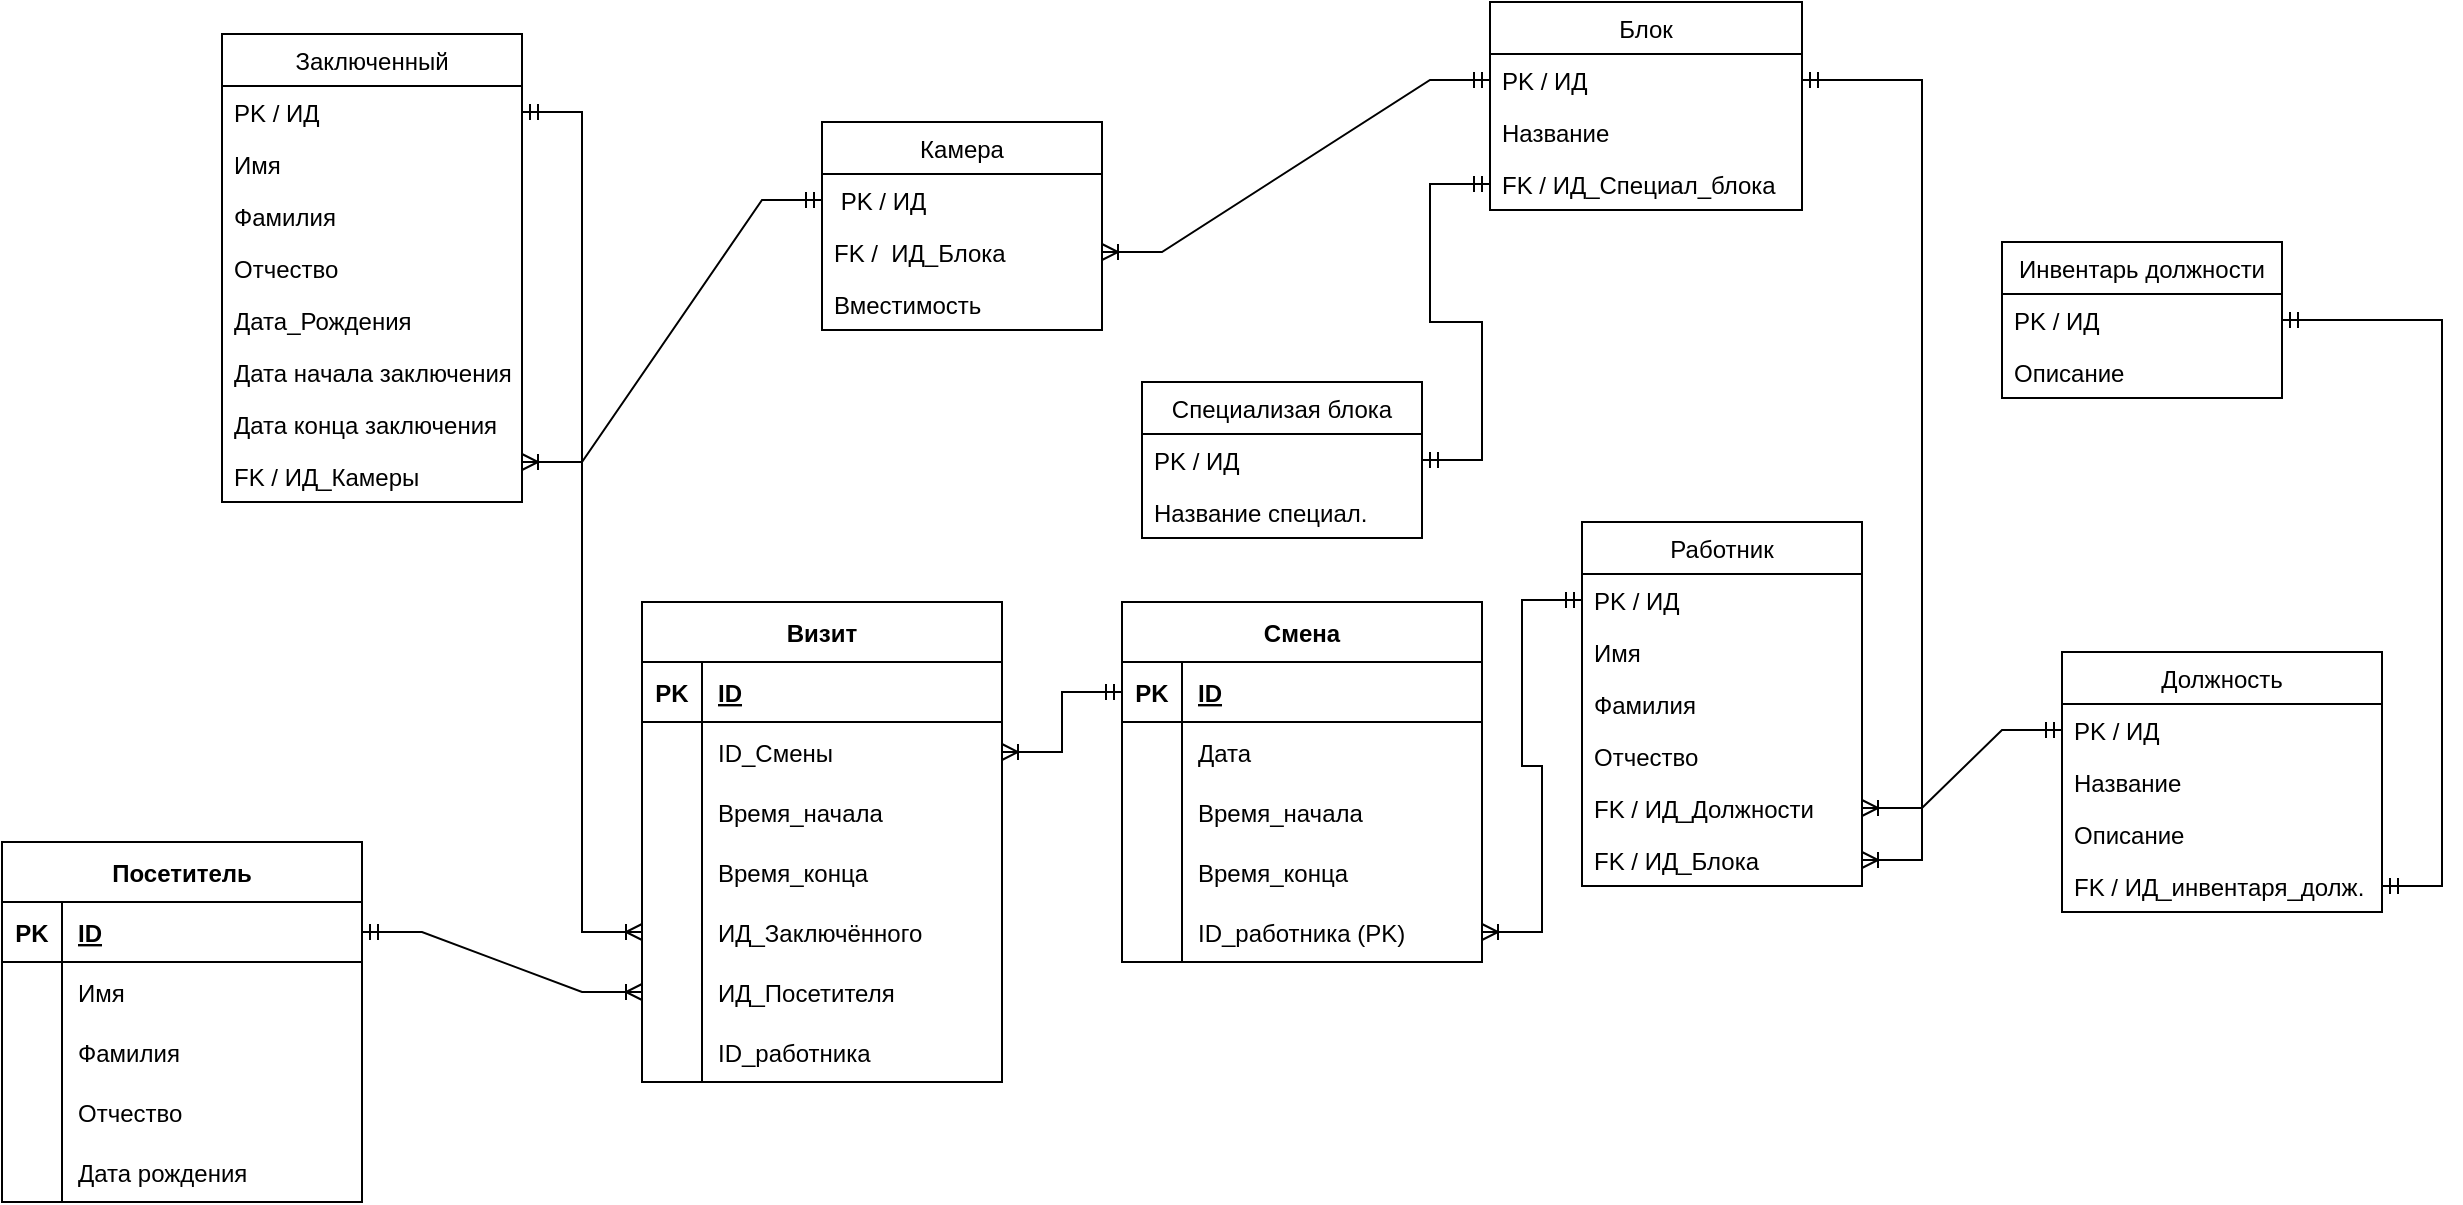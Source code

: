 <mxfile version="20.5.1" type="github">
  <diagram id="WT0sjic8tispdIQErQ8i" name="Страница 1">
    <mxGraphModel dx="2249" dy="762" grid="1" gridSize="10" guides="1" tooltips="1" connect="1" arrows="1" fold="1" page="1" pageScale="1" pageWidth="827" pageHeight="1169" background="none" math="0" shadow="0">
      <root>
        <mxCell id="0" />
        <mxCell id="1" parent="0" />
        <mxCell id="j4HTLfi-MAKwQ2bWXYwf-2" value="Заключенный" style="swimlane;fontStyle=0;childLayout=stackLayout;horizontal=1;startSize=26;fillColor=none;horizontalStack=0;resizeParent=1;resizeParentMax=0;resizeLast=0;collapsible=1;marginBottom=0;" parent="1" vertex="1">
          <mxGeometry x="-220" y="36" width="150" height="234" as="geometry" />
        </mxCell>
        <mxCell id="j4HTLfi-MAKwQ2bWXYwf-3" value="PK / ИД" style="text;strokeColor=none;fillColor=none;align=left;verticalAlign=top;spacingLeft=4;spacingRight=4;overflow=hidden;rotatable=0;points=[[0,0.5],[1,0.5]];portConstraint=eastwest;" parent="j4HTLfi-MAKwQ2bWXYwf-2" vertex="1">
          <mxGeometry y="26" width="150" height="26" as="geometry" />
        </mxCell>
        <mxCell id="j4HTLfi-MAKwQ2bWXYwf-4" value="Имя" style="text;strokeColor=none;fillColor=none;align=left;verticalAlign=top;spacingLeft=4;spacingRight=4;overflow=hidden;rotatable=0;points=[[0,0.5],[1,0.5]];portConstraint=eastwest;" parent="j4HTLfi-MAKwQ2bWXYwf-2" vertex="1">
          <mxGeometry y="52" width="150" height="26" as="geometry" />
        </mxCell>
        <mxCell id="j4HTLfi-MAKwQ2bWXYwf-5" value="Фамилия" style="text;strokeColor=none;fillColor=none;align=left;verticalAlign=top;spacingLeft=4;spacingRight=4;overflow=hidden;rotatable=0;points=[[0,0.5],[1,0.5]];portConstraint=eastwest;" parent="j4HTLfi-MAKwQ2bWXYwf-2" vertex="1">
          <mxGeometry y="78" width="150" height="26" as="geometry" />
        </mxCell>
        <mxCell id="KTFpO63f1javB4G6jrA_-49" value="Отчество" style="text;strokeColor=none;fillColor=none;align=left;verticalAlign=top;spacingLeft=4;spacingRight=4;overflow=hidden;rotatable=0;points=[[0,0.5],[1,0.5]];portConstraint=eastwest;" vertex="1" parent="j4HTLfi-MAKwQ2bWXYwf-2">
          <mxGeometry y="104" width="150" height="26" as="geometry" />
        </mxCell>
        <mxCell id="j4HTLfi-MAKwQ2bWXYwf-6" value="Дата_Рождения" style="text;strokeColor=none;fillColor=none;align=left;verticalAlign=top;spacingLeft=4;spacingRight=4;overflow=hidden;rotatable=0;points=[[0,0.5],[1,0.5]];portConstraint=eastwest;" parent="j4HTLfi-MAKwQ2bWXYwf-2" vertex="1">
          <mxGeometry y="130" width="150" height="26" as="geometry" />
        </mxCell>
        <mxCell id="j4HTLfi-MAKwQ2bWXYwf-7" value="Дата начала заключения" style="text;strokeColor=none;fillColor=none;align=left;verticalAlign=top;spacingLeft=4;spacingRight=4;overflow=hidden;rotatable=0;points=[[0,0.5],[1,0.5]];portConstraint=eastwest;" parent="j4HTLfi-MAKwQ2bWXYwf-2" vertex="1">
          <mxGeometry y="156" width="150" height="26" as="geometry" />
        </mxCell>
        <mxCell id="j4HTLfi-MAKwQ2bWXYwf-8" value="Дата конца заключения" style="text;strokeColor=none;fillColor=none;align=left;verticalAlign=top;spacingLeft=4;spacingRight=4;overflow=hidden;rotatable=0;points=[[0,0.5],[1,0.5]];portConstraint=eastwest;" parent="j4HTLfi-MAKwQ2bWXYwf-2" vertex="1">
          <mxGeometry y="182" width="150" height="26" as="geometry" />
        </mxCell>
        <mxCell id="j4HTLfi-MAKwQ2bWXYwf-17" value="FK / ИД_Камеры" style="text;strokeColor=none;fillColor=none;align=left;verticalAlign=top;spacingLeft=4;spacingRight=4;overflow=hidden;rotatable=0;points=[[0,0.5],[1,0.5]];portConstraint=eastwest;" parent="j4HTLfi-MAKwQ2bWXYwf-2" vertex="1">
          <mxGeometry y="208" width="150" height="26" as="geometry" />
        </mxCell>
        <mxCell id="j4HTLfi-MAKwQ2bWXYwf-9" value="Работник" style="swimlane;fontStyle=0;childLayout=stackLayout;horizontal=1;startSize=26;fillColor=none;horizontalStack=0;resizeParent=1;resizeParentMax=0;resizeLast=0;collapsible=1;marginBottom=0;" parent="1" vertex="1">
          <mxGeometry x="460" y="280" width="140" height="182" as="geometry" />
        </mxCell>
        <mxCell id="j4HTLfi-MAKwQ2bWXYwf-10" value="PK / ИД" style="text;strokeColor=none;fillColor=none;align=left;verticalAlign=top;spacingLeft=4;spacingRight=4;overflow=hidden;rotatable=0;points=[[0,0.5],[1,0.5]];portConstraint=eastwest;" parent="j4HTLfi-MAKwQ2bWXYwf-9" vertex="1">
          <mxGeometry y="26" width="140" height="26" as="geometry" />
        </mxCell>
        <mxCell id="KTFpO63f1javB4G6jrA_-6" value="Имя" style="text;strokeColor=none;fillColor=none;align=left;verticalAlign=top;spacingLeft=4;spacingRight=4;overflow=hidden;rotatable=0;points=[[0,0.5],[1,0.5]];portConstraint=eastwest;" vertex="1" parent="j4HTLfi-MAKwQ2bWXYwf-9">
          <mxGeometry y="52" width="140" height="26" as="geometry" />
        </mxCell>
        <mxCell id="KTFpO63f1javB4G6jrA_-24" value="Фамилия" style="text;strokeColor=none;fillColor=none;align=left;verticalAlign=top;spacingLeft=4;spacingRight=4;overflow=hidden;rotatable=0;points=[[0,0.5],[1,0.5]];portConstraint=eastwest;" vertex="1" parent="j4HTLfi-MAKwQ2bWXYwf-9">
          <mxGeometry y="78" width="140" height="26" as="geometry" />
        </mxCell>
        <mxCell id="KTFpO63f1javB4G6jrA_-50" value="Отчество" style="text;strokeColor=none;fillColor=none;align=left;verticalAlign=top;spacingLeft=4;spacingRight=4;overflow=hidden;rotatable=0;points=[[0,0.5],[1,0.5]];portConstraint=eastwest;" vertex="1" parent="j4HTLfi-MAKwQ2bWXYwf-9">
          <mxGeometry y="104" width="140" height="26" as="geometry" />
        </mxCell>
        <mxCell id="KTFpO63f1javB4G6jrA_-26" value="FK / ИД_Должности" style="text;strokeColor=none;fillColor=none;align=left;verticalAlign=top;spacingLeft=4;spacingRight=4;overflow=hidden;rotatable=0;points=[[0,0.5],[1,0.5]];portConstraint=eastwest;" vertex="1" parent="j4HTLfi-MAKwQ2bWXYwf-9">
          <mxGeometry y="130" width="140" height="26" as="geometry" />
        </mxCell>
        <mxCell id="KTFpO63f1javB4G6jrA_-42" value="FK / ИД_Блока" style="text;strokeColor=none;fillColor=none;align=left;verticalAlign=top;spacingLeft=4;spacingRight=4;overflow=hidden;rotatable=0;points=[[0,0.5],[1,0.5]];portConstraint=eastwest;" vertex="1" parent="j4HTLfi-MAKwQ2bWXYwf-9">
          <mxGeometry y="156" width="140" height="26" as="geometry" />
        </mxCell>
        <mxCell id="KTFpO63f1javB4G6jrA_-1" value="Камера" style="swimlane;fontStyle=0;childLayout=stackLayout;horizontal=1;startSize=26;fillColor=none;horizontalStack=0;resizeParent=1;resizeParentMax=0;resizeLast=0;collapsible=1;marginBottom=0;" vertex="1" parent="1">
          <mxGeometry x="80" y="80" width="140" height="104" as="geometry" />
        </mxCell>
        <mxCell id="KTFpO63f1javB4G6jrA_-2" value=" PK / ИД" style="text;strokeColor=none;fillColor=none;align=left;verticalAlign=top;spacingLeft=4;spacingRight=4;overflow=hidden;rotatable=0;points=[[0,0.5],[1,0.5]];portConstraint=eastwest;" vertex="1" parent="KTFpO63f1javB4G6jrA_-1">
          <mxGeometry y="26" width="140" height="26" as="geometry" />
        </mxCell>
        <mxCell id="KTFpO63f1javB4G6jrA_-3" value="FK /  ИД_Блока" style="text;strokeColor=none;fillColor=none;align=left;verticalAlign=top;spacingLeft=4;spacingRight=4;overflow=hidden;rotatable=0;points=[[0,0.5],[1,0.5]];portConstraint=eastwest;" vertex="1" parent="KTFpO63f1javB4G6jrA_-1">
          <mxGeometry y="52" width="140" height="26" as="geometry" />
        </mxCell>
        <mxCell id="KTFpO63f1javB4G6jrA_-5" value="Вместимость" style="text;strokeColor=none;fillColor=none;align=left;verticalAlign=top;spacingLeft=4;spacingRight=4;overflow=hidden;rotatable=0;points=[[0,0.5],[1,0.5]];portConstraint=eastwest;" vertex="1" parent="KTFpO63f1javB4G6jrA_-1">
          <mxGeometry y="78" width="140" height="26" as="geometry" />
        </mxCell>
        <mxCell id="KTFpO63f1javB4G6jrA_-13" value="Специализая блока" style="swimlane;fontStyle=0;childLayout=stackLayout;horizontal=1;startSize=26;fillColor=none;horizontalStack=0;resizeParent=1;resizeParentMax=0;resizeLast=0;collapsible=1;marginBottom=0;" vertex="1" parent="1">
          <mxGeometry x="240" y="210" width="140" height="78" as="geometry" />
        </mxCell>
        <mxCell id="KTFpO63f1javB4G6jrA_-14" value="PK / ИД" style="text;strokeColor=none;fillColor=none;align=left;verticalAlign=top;spacingLeft=4;spacingRight=4;overflow=hidden;rotatable=0;points=[[0,0.5],[1,0.5]];portConstraint=eastwest;" vertex="1" parent="KTFpO63f1javB4G6jrA_-13">
          <mxGeometry y="26" width="140" height="26" as="geometry" />
        </mxCell>
        <mxCell id="KTFpO63f1javB4G6jrA_-15" value="Название специал." style="text;strokeColor=none;fillColor=none;align=left;verticalAlign=top;spacingLeft=4;spacingRight=4;overflow=hidden;rotatable=0;points=[[0,0.5],[1,0.5]];portConstraint=eastwest;" vertex="1" parent="KTFpO63f1javB4G6jrA_-13">
          <mxGeometry y="52" width="140" height="26" as="geometry" />
        </mxCell>
        <mxCell id="KTFpO63f1javB4G6jrA_-17" value="Блок" style="swimlane;fontStyle=0;childLayout=stackLayout;horizontal=1;startSize=26;fillColor=none;horizontalStack=0;resizeParent=1;resizeParentMax=0;resizeLast=0;collapsible=1;marginBottom=0;" vertex="1" parent="1">
          <mxGeometry x="414" y="20" width="156" height="104" as="geometry" />
        </mxCell>
        <mxCell id="KTFpO63f1javB4G6jrA_-18" value="PK / ИД" style="text;strokeColor=none;fillColor=none;align=left;verticalAlign=top;spacingLeft=4;spacingRight=4;overflow=hidden;rotatable=0;points=[[0,0.5],[1,0.5]];portConstraint=eastwest;" vertex="1" parent="KTFpO63f1javB4G6jrA_-17">
          <mxGeometry y="26" width="156" height="26" as="geometry" />
        </mxCell>
        <mxCell id="KTFpO63f1javB4G6jrA_-19" value="Название" style="text;strokeColor=none;fillColor=none;align=left;verticalAlign=top;spacingLeft=4;spacingRight=4;overflow=hidden;rotatable=0;points=[[0,0.5],[1,0.5]];portConstraint=eastwest;" vertex="1" parent="KTFpO63f1javB4G6jrA_-17">
          <mxGeometry y="52" width="156" height="26" as="geometry" />
        </mxCell>
        <mxCell id="KTFpO63f1javB4G6jrA_-20" value="FK / ИД_Специал_блока" style="text;strokeColor=none;fillColor=none;align=left;verticalAlign=top;spacingLeft=4;spacingRight=4;overflow=hidden;rotatable=0;points=[[0,0.5],[1,0.5]];portConstraint=eastwest;" vertex="1" parent="KTFpO63f1javB4G6jrA_-17">
          <mxGeometry y="78" width="156" height="26" as="geometry" />
        </mxCell>
        <mxCell id="KTFpO63f1javB4G6jrA_-27" value="Должность" style="swimlane;fontStyle=0;childLayout=stackLayout;horizontal=1;startSize=26;fillColor=none;horizontalStack=0;resizeParent=1;resizeParentMax=0;resizeLast=0;collapsible=1;marginBottom=0;" vertex="1" parent="1">
          <mxGeometry x="700" y="345" width="160" height="130" as="geometry" />
        </mxCell>
        <mxCell id="KTFpO63f1javB4G6jrA_-28" value="PK / ИД" style="text;strokeColor=none;fillColor=none;align=left;verticalAlign=top;spacingLeft=4;spacingRight=4;overflow=hidden;rotatable=0;points=[[0,0.5],[1,0.5]];portConstraint=eastwest;" vertex="1" parent="KTFpO63f1javB4G6jrA_-27">
          <mxGeometry y="26" width="160" height="26" as="geometry" />
        </mxCell>
        <mxCell id="KTFpO63f1javB4G6jrA_-29" value="Название" style="text;strokeColor=none;fillColor=none;align=left;verticalAlign=top;spacingLeft=4;spacingRight=4;overflow=hidden;rotatable=0;points=[[0,0.5],[1,0.5]];portConstraint=eastwest;" vertex="1" parent="KTFpO63f1javB4G6jrA_-27">
          <mxGeometry y="52" width="160" height="26" as="geometry" />
        </mxCell>
        <mxCell id="KTFpO63f1javB4G6jrA_-30" value="Описание" style="text;strokeColor=none;fillColor=none;align=left;verticalAlign=top;spacingLeft=4;spacingRight=4;overflow=hidden;rotatable=0;points=[[0,0.5],[1,0.5]];portConstraint=eastwest;" vertex="1" parent="KTFpO63f1javB4G6jrA_-27">
          <mxGeometry y="78" width="160" height="26" as="geometry" />
        </mxCell>
        <mxCell id="KTFpO63f1javB4G6jrA_-31" value="FK / ИД_инвентаря_долж." style="text;strokeColor=none;fillColor=none;align=left;verticalAlign=top;spacingLeft=4;spacingRight=4;overflow=hidden;rotatable=0;points=[[0,0.5],[1,0.5]];portConstraint=eastwest;" vertex="1" parent="KTFpO63f1javB4G6jrA_-27">
          <mxGeometry y="104" width="160" height="26" as="geometry" />
        </mxCell>
        <mxCell id="KTFpO63f1javB4G6jrA_-32" value="Инвентарь должности" style="swimlane;fontStyle=0;childLayout=stackLayout;horizontal=1;startSize=26;fillColor=none;horizontalStack=0;resizeParent=1;resizeParentMax=0;resizeLast=0;collapsible=1;marginBottom=0;" vertex="1" parent="1">
          <mxGeometry x="670" y="140" width="140" height="78" as="geometry" />
        </mxCell>
        <mxCell id="KTFpO63f1javB4G6jrA_-33" value="PK / ИД" style="text;strokeColor=none;fillColor=none;align=left;verticalAlign=top;spacingLeft=4;spacingRight=4;overflow=hidden;rotatable=0;points=[[0,0.5],[1,0.5]];portConstraint=eastwest;" vertex="1" parent="KTFpO63f1javB4G6jrA_-32">
          <mxGeometry y="26" width="140" height="26" as="geometry" />
        </mxCell>
        <mxCell id="KTFpO63f1javB4G6jrA_-34" value="Описание" style="text;strokeColor=none;fillColor=none;align=left;verticalAlign=top;spacingLeft=4;spacingRight=4;overflow=hidden;rotatable=0;points=[[0,0.5],[1,0.5]];portConstraint=eastwest;" vertex="1" parent="KTFpO63f1javB4G6jrA_-32">
          <mxGeometry y="52" width="140" height="26" as="geometry" />
        </mxCell>
        <mxCell id="KTFpO63f1javB4G6jrA_-39" value="" style="edgeStyle=entityRelationEdgeStyle;fontSize=12;html=1;endArrow=ERmandOne;startArrow=ERmandOne;rounded=0;entryX=1;entryY=0.5;entryDx=0;entryDy=0;" edge="1" parent="1" source="KTFpO63f1javB4G6jrA_-20" target="KTFpO63f1javB4G6jrA_-14">
          <mxGeometry width="100" height="100" relative="1" as="geometry">
            <mxPoint x="300" y="420" as="sourcePoint" />
            <mxPoint x="400" y="320" as="targetPoint" />
          </mxGeometry>
        </mxCell>
        <mxCell id="KTFpO63f1javB4G6jrA_-41" value="" style="edgeStyle=entityRelationEdgeStyle;fontSize=12;html=1;endArrow=ERmandOne;startArrow=ERmandOne;rounded=0;" edge="1" parent="1" source="KTFpO63f1javB4G6jrA_-33" target="KTFpO63f1javB4G6jrA_-31">
          <mxGeometry width="100" height="100" relative="1" as="geometry">
            <mxPoint x="690" y="360" as="sourcePoint" />
            <mxPoint x="790" y="260" as="targetPoint" />
          </mxGeometry>
        </mxCell>
        <mxCell id="KTFpO63f1javB4G6jrA_-52" value="" style="edgeStyle=entityRelationEdgeStyle;fontSize=12;html=1;endArrow=ERoneToMany;startArrow=ERmandOne;rounded=0;entryX=1;entryY=0.5;entryDx=0;entryDy=0;exitX=0;exitY=0.5;exitDx=0;exitDy=0;" edge="1" parent="1" source="KTFpO63f1javB4G6jrA_-18" target="KTFpO63f1javB4G6jrA_-3">
          <mxGeometry width="100" height="100" relative="1" as="geometry">
            <mxPoint x="410" y="60" as="sourcePoint" />
            <mxPoint x="510" y="-40" as="targetPoint" />
          </mxGeometry>
        </mxCell>
        <mxCell id="KTFpO63f1javB4G6jrA_-54" value="" style="edgeStyle=entityRelationEdgeStyle;fontSize=12;html=1;endArrow=ERoneToMany;startArrow=ERmandOne;rounded=0;" edge="1" parent="1" source="KTFpO63f1javB4G6jrA_-28" target="KTFpO63f1javB4G6jrA_-26">
          <mxGeometry width="100" height="100" relative="1" as="geometry">
            <mxPoint x="724" y="370" as="sourcePoint" />
            <mxPoint x="650" y="416" as="targetPoint" />
          </mxGeometry>
        </mxCell>
        <mxCell id="KTFpO63f1javB4G6jrA_-55" value="" style="edgeStyle=entityRelationEdgeStyle;fontSize=12;html=1;endArrow=ERoneToMany;startArrow=ERmandOne;rounded=0;" edge="1" parent="1" source="KTFpO63f1javB4G6jrA_-18" target="KTFpO63f1javB4G6jrA_-42">
          <mxGeometry width="100" height="100" relative="1" as="geometry">
            <mxPoint x="750" y="288" as="sourcePoint" />
            <mxPoint x="670" y="530.0" as="targetPoint" />
          </mxGeometry>
        </mxCell>
        <mxCell id="KTFpO63f1javB4G6jrA_-56" value="" style="edgeStyle=entityRelationEdgeStyle;fontSize=12;html=1;endArrow=ERoneToMany;startArrow=ERmandOne;rounded=0;entryX=1;entryY=0.231;entryDx=0;entryDy=0;exitX=0;exitY=0.5;exitDx=0;exitDy=0;entryPerimeter=0;" edge="1" parent="1" source="KTFpO63f1javB4G6jrA_-2" target="j4HTLfi-MAKwQ2bWXYwf-17">
          <mxGeometry width="100" height="100" relative="1" as="geometry">
            <mxPoint x="234" y="330" as="sourcePoint" />
            <mxPoint x="160" y="376" as="targetPoint" />
          </mxGeometry>
        </mxCell>
        <mxCell id="KTFpO63f1javB4G6jrA_-57" value="Смена" style="shape=table;startSize=30;container=1;collapsible=1;childLayout=tableLayout;fixedRows=1;rowLines=0;fontStyle=1;align=center;resizeLast=1;" vertex="1" parent="1">
          <mxGeometry x="230" y="320" width="180" height="180" as="geometry" />
        </mxCell>
        <mxCell id="KTFpO63f1javB4G6jrA_-58" value="" style="shape=tableRow;horizontal=0;startSize=0;swimlaneHead=0;swimlaneBody=0;fillColor=none;collapsible=0;dropTarget=0;points=[[0,0.5],[1,0.5]];portConstraint=eastwest;top=0;left=0;right=0;bottom=1;" vertex="1" parent="KTFpO63f1javB4G6jrA_-57">
          <mxGeometry y="30" width="180" height="30" as="geometry" />
        </mxCell>
        <mxCell id="KTFpO63f1javB4G6jrA_-59" value="PK" style="shape=partialRectangle;connectable=0;fillColor=none;top=0;left=0;bottom=0;right=0;fontStyle=1;overflow=hidden;" vertex="1" parent="KTFpO63f1javB4G6jrA_-58">
          <mxGeometry width="30" height="30" as="geometry">
            <mxRectangle width="30" height="30" as="alternateBounds" />
          </mxGeometry>
        </mxCell>
        <mxCell id="KTFpO63f1javB4G6jrA_-60" value="ID" style="shape=partialRectangle;connectable=0;fillColor=none;top=0;left=0;bottom=0;right=0;align=left;spacingLeft=6;fontStyle=5;overflow=hidden;" vertex="1" parent="KTFpO63f1javB4G6jrA_-58">
          <mxGeometry x="30" width="150" height="30" as="geometry">
            <mxRectangle width="150" height="30" as="alternateBounds" />
          </mxGeometry>
        </mxCell>
        <mxCell id="KTFpO63f1javB4G6jrA_-61" value="" style="shape=tableRow;horizontal=0;startSize=0;swimlaneHead=0;swimlaneBody=0;fillColor=none;collapsible=0;dropTarget=0;points=[[0,0.5],[1,0.5]];portConstraint=eastwest;top=0;left=0;right=0;bottom=0;" vertex="1" parent="KTFpO63f1javB4G6jrA_-57">
          <mxGeometry y="60" width="180" height="30" as="geometry" />
        </mxCell>
        <mxCell id="KTFpO63f1javB4G6jrA_-62" value="" style="shape=partialRectangle;connectable=0;fillColor=none;top=0;left=0;bottom=0;right=0;editable=1;overflow=hidden;" vertex="1" parent="KTFpO63f1javB4G6jrA_-61">
          <mxGeometry width="30" height="30" as="geometry">
            <mxRectangle width="30" height="30" as="alternateBounds" />
          </mxGeometry>
        </mxCell>
        <mxCell id="KTFpO63f1javB4G6jrA_-63" value="Дата" style="shape=partialRectangle;connectable=0;fillColor=none;top=0;left=0;bottom=0;right=0;align=left;spacingLeft=6;overflow=hidden;" vertex="1" parent="KTFpO63f1javB4G6jrA_-61">
          <mxGeometry x="30" width="150" height="30" as="geometry">
            <mxRectangle width="150" height="30" as="alternateBounds" />
          </mxGeometry>
        </mxCell>
        <mxCell id="KTFpO63f1javB4G6jrA_-84" value="" style="shape=tableRow;horizontal=0;startSize=0;swimlaneHead=0;swimlaneBody=0;fillColor=none;collapsible=0;dropTarget=0;points=[[0,0.5],[1,0.5]];portConstraint=eastwest;top=0;left=0;right=0;bottom=0;" vertex="1" parent="KTFpO63f1javB4G6jrA_-57">
          <mxGeometry y="90" width="180" height="30" as="geometry" />
        </mxCell>
        <mxCell id="KTFpO63f1javB4G6jrA_-85" value="" style="shape=partialRectangle;connectable=0;fillColor=none;top=0;left=0;bottom=0;right=0;editable=1;overflow=hidden;" vertex="1" parent="KTFpO63f1javB4G6jrA_-84">
          <mxGeometry width="30" height="30" as="geometry">
            <mxRectangle width="30" height="30" as="alternateBounds" />
          </mxGeometry>
        </mxCell>
        <mxCell id="KTFpO63f1javB4G6jrA_-86" value="Время_начала" style="shape=partialRectangle;connectable=0;fillColor=none;top=0;left=0;bottom=0;right=0;align=left;spacingLeft=6;overflow=hidden;" vertex="1" parent="KTFpO63f1javB4G6jrA_-84">
          <mxGeometry x="30" width="150" height="30" as="geometry">
            <mxRectangle width="150" height="30" as="alternateBounds" />
          </mxGeometry>
        </mxCell>
        <mxCell id="KTFpO63f1javB4G6jrA_-64" value="" style="shape=tableRow;horizontal=0;startSize=0;swimlaneHead=0;swimlaneBody=0;fillColor=none;collapsible=0;dropTarget=0;points=[[0,0.5],[1,0.5]];portConstraint=eastwest;top=0;left=0;right=0;bottom=0;" vertex="1" parent="KTFpO63f1javB4G6jrA_-57">
          <mxGeometry y="120" width="180" height="30" as="geometry" />
        </mxCell>
        <mxCell id="KTFpO63f1javB4G6jrA_-65" value="" style="shape=partialRectangle;connectable=0;fillColor=none;top=0;left=0;bottom=0;right=0;editable=1;overflow=hidden;" vertex="1" parent="KTFpO63f1javB4G6jrA_-64">
          <mxGeometry width="30" height="30" as="geometry">
            <mxRectangle width="30" height="30" as="alternateBounds" />
          </mxGeometry>
        </mxCell>
        <mxCell id="KTFpO63f1javB4G6jrA_-66" value="Время_конца" style="shape=partialRectangle;connectable=0;fillColor=none;top=0;left=0;bottom=0;right=0;align=left;spacingLeft=6;overflow=hidden;" vertex="1" parent="KTFpO63f1javB4G6jrA_-64">
          <mxGeometry x="30" width="150" height="30" as="geometry">
            <mxRectangle width="150" height="30" as="alternateBounds" />
          </mxGeometry>
        </mxCell>
        <mxCell id="KTFpO63f1javB4G6jrA_-67" value="" style="shape=tableRow;horizontal=0;startSize=0;swimlaneHead=0;swimlaneBody=0;fillColor=none;collapsible=0;dropTarget=0;points=[[0,0.5],[1,0.5]];portConstraint=eastwest;top=0;left=0;right=0;bottom=0;" vertex="1" parent="KTFpO63f1javB4G6jrA_-57">
          <mxGeometry y="150" width="180" height="30" as="geometry" />
        </mxCell>
        <mxCell id="KTFpO63f1javB4G6jrA_-68" value="" style="shape=partialRectangle;connectable=0;fillColor=none;top=0;left=0;bottom=0;right=0;editable=1;overflow=hidden;" vertex="1" parent="KTFpO63f1javB4G6jrA_-67">
          <mxGeometry width="30" height="30" as="geometry">
            <mxRectangle width="30" height="30" as="alternateBounds" />
          </mxGeometry>
        </mxCell>
        <mxCell id="KTFpO63f1javB4G6jrA_-69" value="ID_работника (PK)" style="shape=partialRectangle;connectable=0;fillColor=none;top=0;left=0;bottom=0;right=0;align=left;spacingLeft=6;overflow=hidden;" vertex="1" parent="KTFpO63f1javB4G6jrA_-67">
          <mxGeometry x="30" width="150" height="30" as="geometry">
            <mxRectangle width="150" height="30" as="alternateBounds" />
          </mxGeometry>
        </mxCell>
        <mxCell id="KTFpO63f1javB4G6jrA_-71" value="Визит" style="shape=table;startSize=30;container=1;collapsible=1;childLayout=tableLayout;fixedRows=1;rowLines=0;fontStyle=1;align=center;resizeLast=1;" vertex="1" parent="1">
          <mxGeometry x="-10" y="320" width="180" height="240" as="geometry" />
        </mxCell>
        <mxCell id="KTFpO63f1javB4G6jrA_-72" value="" style="shape=tableRow;horizontal=0;startSize=0;swimlaneHead=0;swimlaneBody=0;fillColor=none;collapsible=0;dropTarget=0;points=[[0,0.5],[1,0.5]];portConstraint=eastwest;top=0;left=0;right=0;bottom=1;" vertex="1" parent="KTFpO63f1javB4G6jrA_-71">
          <mxGeometry y="30" width="180" height="30" as="geometry" />
        </mxCell>
        <mxCell id="KTFpO63f1javB4G6jrA_-73" value="PK" style="shape=partialRectangle;connectable=0;fillColor=none;top=0;left=0;bottom=0;right=0;fontStyle=1;overflow=hidden;" vertex="1" parent="KTFpO63f1javB4G6jrA_-72">
          <mxGeometry width="30" height="30" as="geometry">
            <mxRectangle width="30" height="30" as="alternateBounds" />
          </mxGeometry>
        </mxCell>
        <mxCell id="KTFpO63f1javB4G6jrA_-74" value="ID" style="shape=partialRectangle;connectable=0;fillColor=none;top=0;left=0;bottom=0;right=0;align=left;spacingLeft=6;fontStyle=5;overflow=hidden;" vertex="1" parent="KTFpO63f1javB4G6jrA_-72">
          <mxGeometry x="30" width="150" height="30" as="geometry">
            <mxRectangle width="150" height="30" as="alternateBounds" />
          </mxGeometry>
        </mxCell>
        <mxCell id="KTFpO63f1javB4G6jrA_-75" value="" style="shape=tableRow;horizontal=0;startSize=0;swimlaneHead=0;swimlaneBody=0;fillColor=none;collapsible=0;dropTarget=0;points=[[0,0.5],[1,0.5]];portConstraint=eastwest;top=0;left=0;right=0;bottom=0;" vertex="1" parent="KTFpO63f1javB4G6jrA_-71">
          <mxGeometry y="60" width="180" height="30" as="geometry" />
        </mxCell>
        <mxCell id="KTFpO63f1javB4G6jrA_-76" value="" style="shape=partialRectangle;connectable=0;fillColor=none;top=0;left=0;bottom=0;right=0;editable=1;overflow=hidden;" vertex="1" parent="KTFpO63f1javB4G6jrA_-75">
          <mxGeometry width="30" height="30" as="geometry">
            <mxRectangle width="30" height="30" as="alternateBounds" />
          </mxGeometry>
        </mxCell>
        <mxCell id="KTFpO63f1javB4G6jrA_-77" value="ID_Смены" style="shape=partialRectangle;connectable=0;fillColor=none;top=0;left=0;bottom=0;right=0;align=left;spacingLeft=6;overflow=hidden;" vertex="1" parent="KTFpO63f1javB4G6jrA_-75">
          <mxGeometry x="30" width="150" height="30" as="geometry">
            <mxRectangle width="150" height="30" as="alternateBounds" />
          </mxGeometry>
        </mxCell>
        <mxCell id="KTFpO63f1javB4G6jrA_-78" value="" style="shape=tableRow;horizontal=0;startSize=0;swimlaneHead=0;swimlaneBody=0;fillColor=none;collapsible=0;dropTarget=0;points=[[0,0.5],[1,0.5]];portConstraint=eastwest;top=0;left=0;right=0;bottom=0;" vertex="1" parent="KTFpO63f1javB4G6jrA_-71">
          <mxGeometry y="90" width="180" height="30" as="geometry" />
        </mxCell>
        <mxCell id="KTFpO63f1javB4G6jrA_-79" value="" style="shape=partialRectangle;connectable=0;fillColor=none;top=0;left=0;bottom=0;right=0;editable=1;overflow=hidden;" vertex="1" parent="KTFpO63f1javB4G6jrA_-78">
          <mxGeometry width="30" height="30" as="geometry">
            <mxRectangle width="30" height="30" as="alternateBounds" />
          </mxGeometry>
        </mxCell>
        <mxCell id="KTFpO63f1javB4G6jrA_-80" value="Время_начала" style="shape=partialRectangle;connectable=0;fillColor=none;top=0;left=0;bottom=0;right=0;align=left;spacingLeft=6;overflow=hidden;" vertex="1" parent="KTFpO63f1javB4G6jrA_-78">
          <mxGeometry x="30" width="150" height="30" as="geometry">
            <mxRectangle width="150" height="30" as="alternateBounds" />
          </mxGeometry>
        </mxCell>
        <mxCell id="KTFpO63f1javB4G6jrA_-81" value="" style="shape=tableRow;horizontal=0;startSize=0;swimlaneHead=0;swimlaneBody=0;fillColor=none;collapsible=0;dropTarget=0;points=[[0,0.5],[1,0.5]];portConstraint=eastwest;top=0;left=0;right=0;bottom=0;" vertex="1" parent="KTFpO63f1javB4G6jrA_-71">
          <mxGeometry y="120" width="180" height="30" as="geometry" />
        </mxCell>
        <mxCell id="KTFpO63f1javB4G6jrA_-82" value="" style="shape=partialRectangle;connectable=0;fillColor=none;top=0;left=0;bottom=0;right=0;editable=1;overflow=hidden;" vertex="1" parent="KTFpO63f1javB4G6jrA_-81">
          <mxGeometry width="30" height="30" as="geometry">
            <mxRectangle width="30" height="30" as="alternateBounds" />
          </mxGeometry>
        </mxCell>
        <mxCell id="KTFpO63f1javB4G6jrA_-83" value="Время_конца" style="shape=partialRectangle;connectable=0;fillColor=none;top=0;left=0;bottom=0;right=0;align=left;spacingLeft=6;overflow=hidden;" vertex="1" parent="KTFpO63f1javB4G6jrA_-81">
          <mxGeometry x="30" width="150" height="30" as="geometry">
            <mxRectangle width="150" height="30" as="alternateBounds" />
          </mxGeometry>
        </mxCell>
        <mxCell id="KTFpO63f1javB4G6jrA_-107" value="" style="shape=tableRow;horizontal=0;startSize=0;swimlaneHead=0;swimlaneBody=0;fillColor=none;collapsible=0;dropTarget=0;points=[[0,0.5],[1,0.5]];portConstraint=eastwest;top=0;left=0;right=0;bottom=0;" vertex="1" parent="KTFpO63f1javB4G6jrA_-71">
          <mxGeometry y="150" width="180" height="30" as="geometry" />
        </mxCell>
        <mxCell id="KTFpO63f1javB4G6jrA_-108" value="" style="shape=partialRectangle;connectable=0;fillColor=none;top=0;left=0;bottom=0;right=0;editable=1;overflow=hidden;" vertex="1" parent="KTFpO63f1javB4G6jrA_-107">
          <mxGeometry width="30" height="30" as="geometry">
            <mxRectangle width="30" height="30" as="alternateBounds" />
          </mxGeometry>
        </mxCell>
        <mxCell id="KTFpO63f1javB4G6jrA_-109" value="ИД_Заключённого" style="shape=partialRectangle;connectable=0;fillColor=none;top=0;left=0;bottom=0;right=0;align=left;spacingLeft=6;overflow=hidden;" vertex="1" parent="KTFpO63f1javB4G6jrA_-107">
          <mxGeometry x="30" width="150" height="30" as="geometry">
            <mxRectangle width="150" height="30" as="alternateBounds" />
          </mxGeometry>
        </mxCell>
        <mxCell id="KTFpO63f1javB4G6jrA_-88" value="" style="shape=tableRow;horizontal=0;startSize=0;swimlaneHead=0;swimlaneBody=0;fillColor=none;collapsible=0;dropTarget=0;points=[[0,0.5],[1,0.5]];portConstraint=eastwest;top=0;left=0;right=0;bottom=0;" vertex="1" parent="KTFpO63f1javB4G6jrA_-71">
          <mxGeometry y="180" width="180" height="30" as="geometry" />
        </mxCell>
        <mxCell id="KTFpO63f1javB4G6jrA_-89" value="" style="shape=partialRectangle;connectable=0;fillColor=none;top=0;left=0;bottom=0;right=0;editable=1;overflow=hidden;" vertex="1" parent="KTFpO63f1javB4G6jrA_-88">
          <mxGeometry width="30" height="30" as="geometry">
            <mxRectangle width="30" height="30" as="alternateBounds" />
          </mxGeometry>
        </mxCell>
        <mxCell id="KTFpO63f1javB4G6jrA_-90" value="ИД_Посетителя" style="shape=partialRectangle;connectable=0;fillColor=none;top=0;left=0;bottom=0;right=0;align=left;spacingLeft=6;overflow=hidden;" vertex="1" parent="KTFpO63f1javB4G6jrA_-88">
          <mxGeometry x="30" width="150" height="30" as="geometry">
            <mxRectangle width="150" height="30" as="alternateBounds" />
          </mxGeometry>
        </mxCell>
        <mxCell id="KTFpO63f1javB4G6jrA_-132" value="" style="shape=tableRow;horizontal=0;startSize=0;swimlaneHead=0;swimlaneBody=0;fillColor=none;collapsible=0;dropTarget=0;points=[[0,0.5],[1,0.5]];portConstraint=eastwest;top=0;left=0;right=0;bottom=0;" vertex="1" parent="KTFpO63f1javB4G6jrA_-71">
          <mxGeometry y="210" width="180" height="30" as="geometry" />
        </mxCell>
        <mxCell id="KTFpO63f1javB4G6jrA_-133" value="" style="shape=partialRectangle;connectable=0;fillColor=none;top=0;left=0;bottom=0;right=0;editable=1;overflow=hidden;" vertex="1" parent="KTFpO63f1javB4G6jrA_-132">
          <mxGeometry width="30" height="30" as="geometry">
            <mxRectangle width="30" height="30" as="alternateBounds" />
          </mxGeometry>
        </mxCell>
        <mxCell id="KTFpO63f1javB4G6jrA_-134" value="ID_работника " style="shape=partialRectangle;connectable=0;fillColor=none;top=0;left=0;bottom=0;right=0;align=left;spacingLeft=6;overflow=hidden;" vertex="1" parent="KTFpO63f1javB4G6jrA_-132">
          <mxGeometry x="30" width="150" height="30" as="geometry">
            <mxRectangle width="150" height="30" as="alternateBounds" />
          </mxGeometry>
        </mxCell>
        <mxCell id="KTFpO63f1javB4G6jrA_-91" value="Посетитель" style="shape=table;startSize=30;container=1;collapsible=1;childLayout=tableLayout;fixedRows=1;rowLines=0;fontStyle=1;align=center;resizeLast=1;" vertex="1" parent="1">
          <mxGeometry x="-330" y="440" width="180" height="180" as="geometry" />
        </mxCell>
        <mxCell id="KTFpO63f1javB4G6jrA_-92" value="" style="shape=tableRow;horizontal=0;startSize=0;swimlaneHead=0;swimlaneBody=0;fillColor=none;collapsible=0;dropTarget=0;points=[[0,0.5],[1,0.5]];portConstraint=eastwest;top=0;left=0;right=0;bottom=1;" vertex="1" parent="KTFpO63f1javB4G6jrA_-91">
          <mxGeometry y="30" width="180" height="30" as="geometry" />
        </mxCell>
        <mxCell id="KTFpO63f1javB4G6jrA_-93" value="PK" style="shape=partialRectangle;connectable=0;fillColor=none;top=0;left=0;bottom=0;right=0;fontStyle=1;overflow=hidden;" vertex="1" parent="KTFpO63f1javB4G6jrA_-92">
          <mxGeometry width="30" height="30" as="geometry">
            <mxRectangle width="30" height="30" as="alternateBounds" />
          </mxGeometry>
        </mxCell>
        <mxCell id="KTFpO63f1javB4G6jrA_-94" value="ID" style="shape=partialRectangle;connectable=0;fillColor=none;top=0;left=0;bottom=0;right=0;align=left;spacingLeft=6;fontStyle=5;overflow=hidden;" vertex="1" parent="KTFpO63f1javB4G6jrA_-92">
          <mxGeometry x="30" width="150" height="30" as="geometry">
            <mxRectangle width="150" height="30" as="alternateBounds" />
          </mxGeometry>
        </mxCell>
        <mxCell id="KTFpO63f1javB4G6jrA_-95" value="" style="shape=tableRow;horizontal=0;startSize=0;swimlaneHead=0;swimlaneBody=0;fillColor=none;collapsible=0;dropTarget=0;points=[[0,0.5],[1,0.5]];portConstraint=eastwest;top=0;left=0;right=0;bottom=0;" vertex="1" parent="KTFpO63f1javB4G6jrA_-91">
          <mxGeometry y="60" width="180" height="30" as="geometry" />
        </mxCell>
        <mxCell id="KTFpO63f1javB4G6jrA_-96" value="" style="shape=partialRectangle;connectable=0;fillColor=none;top=0;left=0;bottom=0;right=0;editable=1;overflow=hidden;" vertex="1" parent="KTFpO63f1javB4G6jrA_-95">
          <mxGeometry width="30" height="30" as="geometry">
            <mxRectangle width="30" height="30" as="alternateBounds" />
          </mxGeometry>
        </mxCell>
        <mxCell id="KTFpO63f1javB4G6jrA_-97" value="Имя" style="shape=partialRectangle;connectable=0;fillColor=none;top=0;left=0;bottom=0;right=0;align=left;spacingLeft=6;overflow=hidden;" vertex="1" parent="KTFpO63f1javB4G6jrA_-95">
          <mxGeometry x="30" width="150" height="30" as="geometry">
            <mxRectangle width="150" height="30" as="alternateBounds" />
          </mxGeometry>
        </mxCell>
        <mxCell id="KTFpO63f1javB4G6jrA_-98" value="" style="shape=tableRow;horizontal=0;startSize=0;swimlaneHead=0;swimlaneBody=0;fillColor=none;collapsible=0;dropTarget=0;points=[[0,0.5],[1,0.5]];portConstraint=eastwest;top=0;left=0;right=0;bottom=0;" vertex="1" parent="KTFpO63f1javB4G6jrA_-91">
          <mxGeometry y="90" width="180" height="30" as="geometry" />
        </mxCell>
        <mxCell id="KTFpO63f1javB4G6jrA_-99" value="" style="shape=partialRectangle;connectable=0;fillColor=none;top=0;left=0;bottom=0;right=0;editable=1;overflow=hidden;" vertex="1" parent="KTFpO63f1javB4G6jrA_-98">
          <mxGeometry width="30" height="30" as="geometry">
            <mxRectangle width="30" height="30" as="alternateBounds" />
          </mxGeometry>
        </mxCell>
        <mxCell id="KTFpO63f1javB4G6jrA_-100" value="Фамилия" style="shape=partialRectangle;connectable=0;fillColor=none;top=0;left=0;bottom=0;right=0;align=left;spacingLeft=6;overflow=hidden;" vertex="1" parent="KTFpO63f1javB4G6jrA_-98">
          <mxGeometry x="30" width="150" height="30" as="geometry">
            <mxRectangle width="150" height="30" as="alternateBounds" />
          </mxGeometry>
        </mxCell>
        <mxCell id="KTFpO63f1javB4G6jrA_-101" value="" style="shape=tableRow;horizontal=0;startSize=0;swimlaneHead=0;swimlaneBody=0;fillColor=none;collapsible=0;dropTarget=0;points=[[0,0.5],[1,0.5]];portConstraint=eastwest;top=0;left=0;right=0;bottom=0;" vertex="1" parent="KTFpO63f1javB4G6jrA_-91">
          <mxGeometry y="120" width="180" height="30" as="geometry" />
        </mxCell>
        <mxCell id="KTFpO63f1javB4G6jrA_-102" value="" style="shape=partialRectangle;connectable=0;fillColor=none;top=0;left=0;bottom=0;right=0;editable=1;overflow=hidden;" vertex="1" parent="KTFpO63f1javB4G6jrA_-101">
          <mxGeometry width="30" height="30" as="geometry">
            <mxRectangle width="30" height="30" as="alternateBounds" />
          </mxGeometry>
        </mxCell>
        <mxCell id="KTFpO63f1javB4G6jrA_-103" value="Отчество" style="shape=partialRectangle;connectable=0;fillColor=none;top=0;left=0;bottom=0;right=0;align=left;spacingLeft=6;overflow=hidden;" vertex="1" parent="KTFpO63f1javB4G6jrA_-101">
          <mxGeometry x="30" width="150" height="30" as="geometry">
            <mxRectangle width="150" height="30" as="alternateBounds" />
          </mxGeometry>
        </mxCell>
        <mxCell id="KTFpO63f1javB4G6jrA_-104" value="" style="shape=tableRow;horizontal=0;startSize=0;swimlaneHead=0;swimlaneBody=0;fillColor=none;collapsible=0;dropTarget=0;points=[[0,0.5],[1,0.5]];portConstraint=eastwest;top=0;left=0;right=0;bottom=0;" vertex="1" parent="KTFpO63f1javB4G6jrA_-91">
          <mxGeometry y="150" width="180" height="30" as="geometry" />
        </mxCell>
        <mxCell id="KTFpO63f1javB4G6jrA_-105" value="" style="shape=partialRectangle;connectable=0;fillColor=none;top=0;left=0;bottom=0;right=0;editable=1;overflow=hidden;" vertex="1" parent="KTFpO63f1javB4G6jrA_-104">
          <mxGeometry width="30" height="30" as="geometry">
            <mxRectangle width="30" height="30" as="alternateBounds" />
          </mxGeometry>
        </mxCell>
        <mxCell id="KTFpO63f1javB4G6jrA_-106" value="Дата рождения" style="shape=partialRectangle;connectable=0;fillColor=none;top=0;left=0;bottom=0;right=0;align=left;spacingLeft=6;overflow=hidden;" vertex="1" parent="KTFpO63f1javB4G6jrA_-104">
          <mxGeometry x="30" width="150" height="30" as="geometry">
            <mxRectangle width="150" height="30" as="alternateBounds" />
          </mxGeometry>
        </mxCell>
        <mxCell id="KTFpO63f1javB4G6jrA_-110" value="" style="edgeStyle=entityRelationEdgeStyle;fontSize=12;html=1;endArrow=ERoneToMany;startArrow=ERmandOne;rounded=0;endFill=0;" edge="1" parent="1" source="KTFpO63f1javB4G6jrA_-92" target="KTFpO63f1javB4G6jrA_-88">
          <mxGeometry width="100" height="100" relative="1" as="geometry">
            <mxPoint x="30" y="550" as="sourcePoint" />
            <mxPoint x="-30" y="838" as="targetPoint" />
          </mxGeometry>
        </mxCell>
        <mxCell id="KTFpO63f1javB4G6jrA_-111" value="" style="edgeStyle=entityRelationEdgeStyle;fontSize=12;html=1;endArrow=ERmandOne;startArrow=ERoneToMany;rounded=0;endFill=0;startFill=0;" edge="1" parent="1" source="KTFpO63f1javB4G6jrA_-107" target="j4HTLfi-MAKwQ2bWXYwf-3">
          <mxGeometry width="100" height="100" relative="1" as="geometry">
            <mxPoint x="-200" y="90" as="sourcePoint" />
            <mxPoint x="-140" y="360" as="targetPoint" />
          </mxGeometry>
        </mxCell>
        <mxCell id="KTFpO63f1javB4G6jrA_-113" value="" style="edgeStyle=entityRelationEdgeStyle;fontSize=12;html=1;endArrow=ERoneToMany;startArrow=ERmandOne;rounded=0;" edge="1" parent="1" source="KTFpO63f1javB4G6jrA_-58" target="KTFpO63f1javB4G6jrA_-75">
          <mxGeometry width="100" height="100" relative="1" as="geometry">
            <mxPoint x="204" y="550" as="sourcePoint" />
            <mxPoint x="130" y="596" as="targetPoint" />
          </mxGeometry>
        </mxCell>
        <mxCell id="KTFpO63f1javB4G6jrA_-135" value="" style="edgeStyle=entityRelationEdgeStyle;fontSize=12;html=1;endArrow=ERmandOne;startArrow=ERoneToMany;rounded=0;startFill=0;endFill=0;" edge="1" parent="1" source="KTFpO63f1javB4G6jrA_-67" target="j4HTLfi-MAKwQ2bWXYwf-10">
          <mxGeometry width="100" height="100" relative="1" as="geometry">
            <mxPoint x="594" y="570" as="sourcePoint" />
            <mxPoint x="400" y="656" as="targetPoint" />
          </mxGeometry>
        </mxCell>
      </root>
    </mxGraphModel>
  </diagram>
</mxfile>
